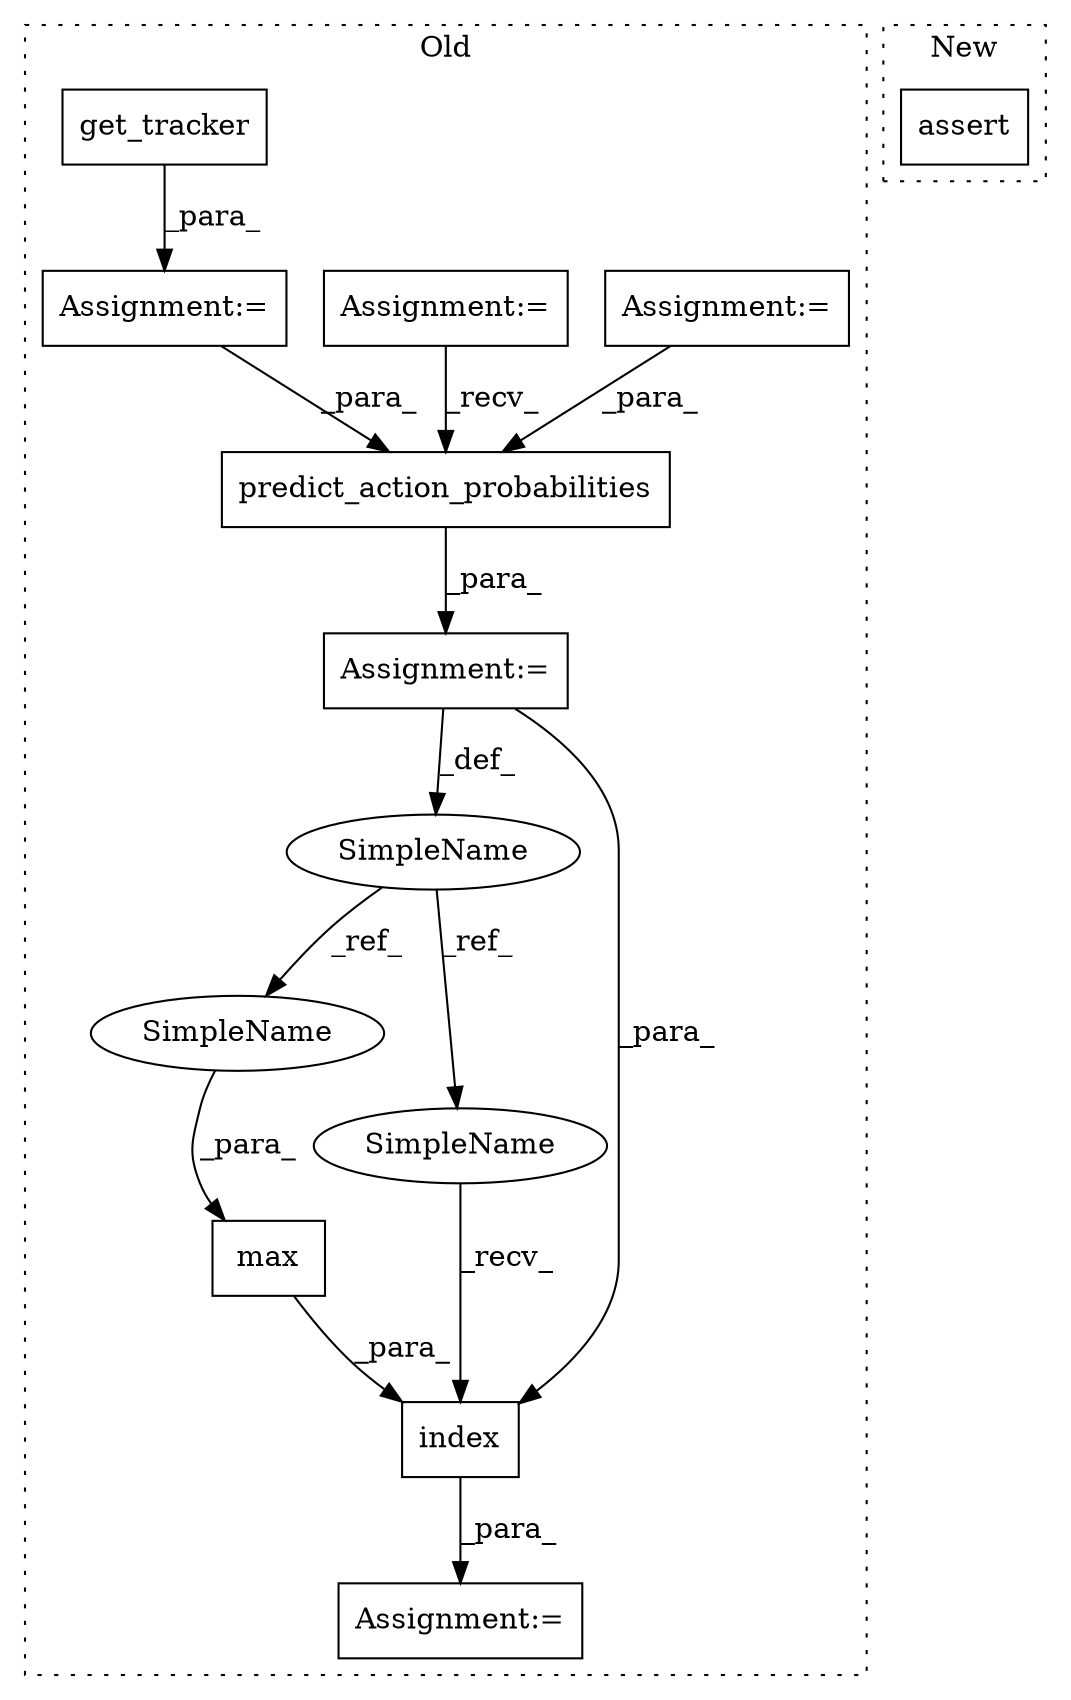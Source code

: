 digraph G {
subgraph cluster0 {
1 [label="predict_action_probabilities" a="32" s="23405,23448" l="29,1" shape="box"];
3 [label="max" a="32" s="23474,23484" l="4,1" shape="box"];
4 [label="SimpleName" a="42" s="23383" l="6" shape="ellipse"];
5 [label="index" a="32" s="23468,23485" l="6,1" shape="box"];
6 [label="Assignment:=" a="7" s="23460" l="1" shape="box"];
7 [label="Assignment:=" a="7" s="23357" l="1" shape="box"];
8 [label="Assignment:=" a="7" s="23065" l="6" shape="box"];
9 [label="Assignment:=" a="7" s="23389" l="1" shape="box"];
10 [label="Assignment:=" a="7" s="23113" l="14" shape="box"];
11 [label="get_tracker" a="32" s="23358,23376" l="12,1" shape="box"];
12 [label="SimpleName" a="42" s="23478" l="6" shape="ellipse"];
13 [label="SimpleName" a="42" s="23461" l="6" shape="ellipse"];
label = "Old";
style="dotted";
}
subgraph cluster1 {
2 [label="assert" a="6" s="24503" l="7" shape="box"];
label = "New";
style="dotted";
}
1 -> 9 [label="_para_"];
3 -> 5 [label="_para_"];
4 -> 12 [label="_ref_"];
4 -> 13 [label="_ref_"];
5 -> 6 [label="_para_"];
7 -> 1 [label="_para_"];
8 -> 1 [label="_para_"];
9 -> 5 [label="_para_"];
9 -> 4 [label="_def_"];
10 -> 1 [label="_recv_"];
11 -> 7 [label="_para_"];
12 -> 3 [label="_para_"];
13 -> 5 [label="_recv_"];
}